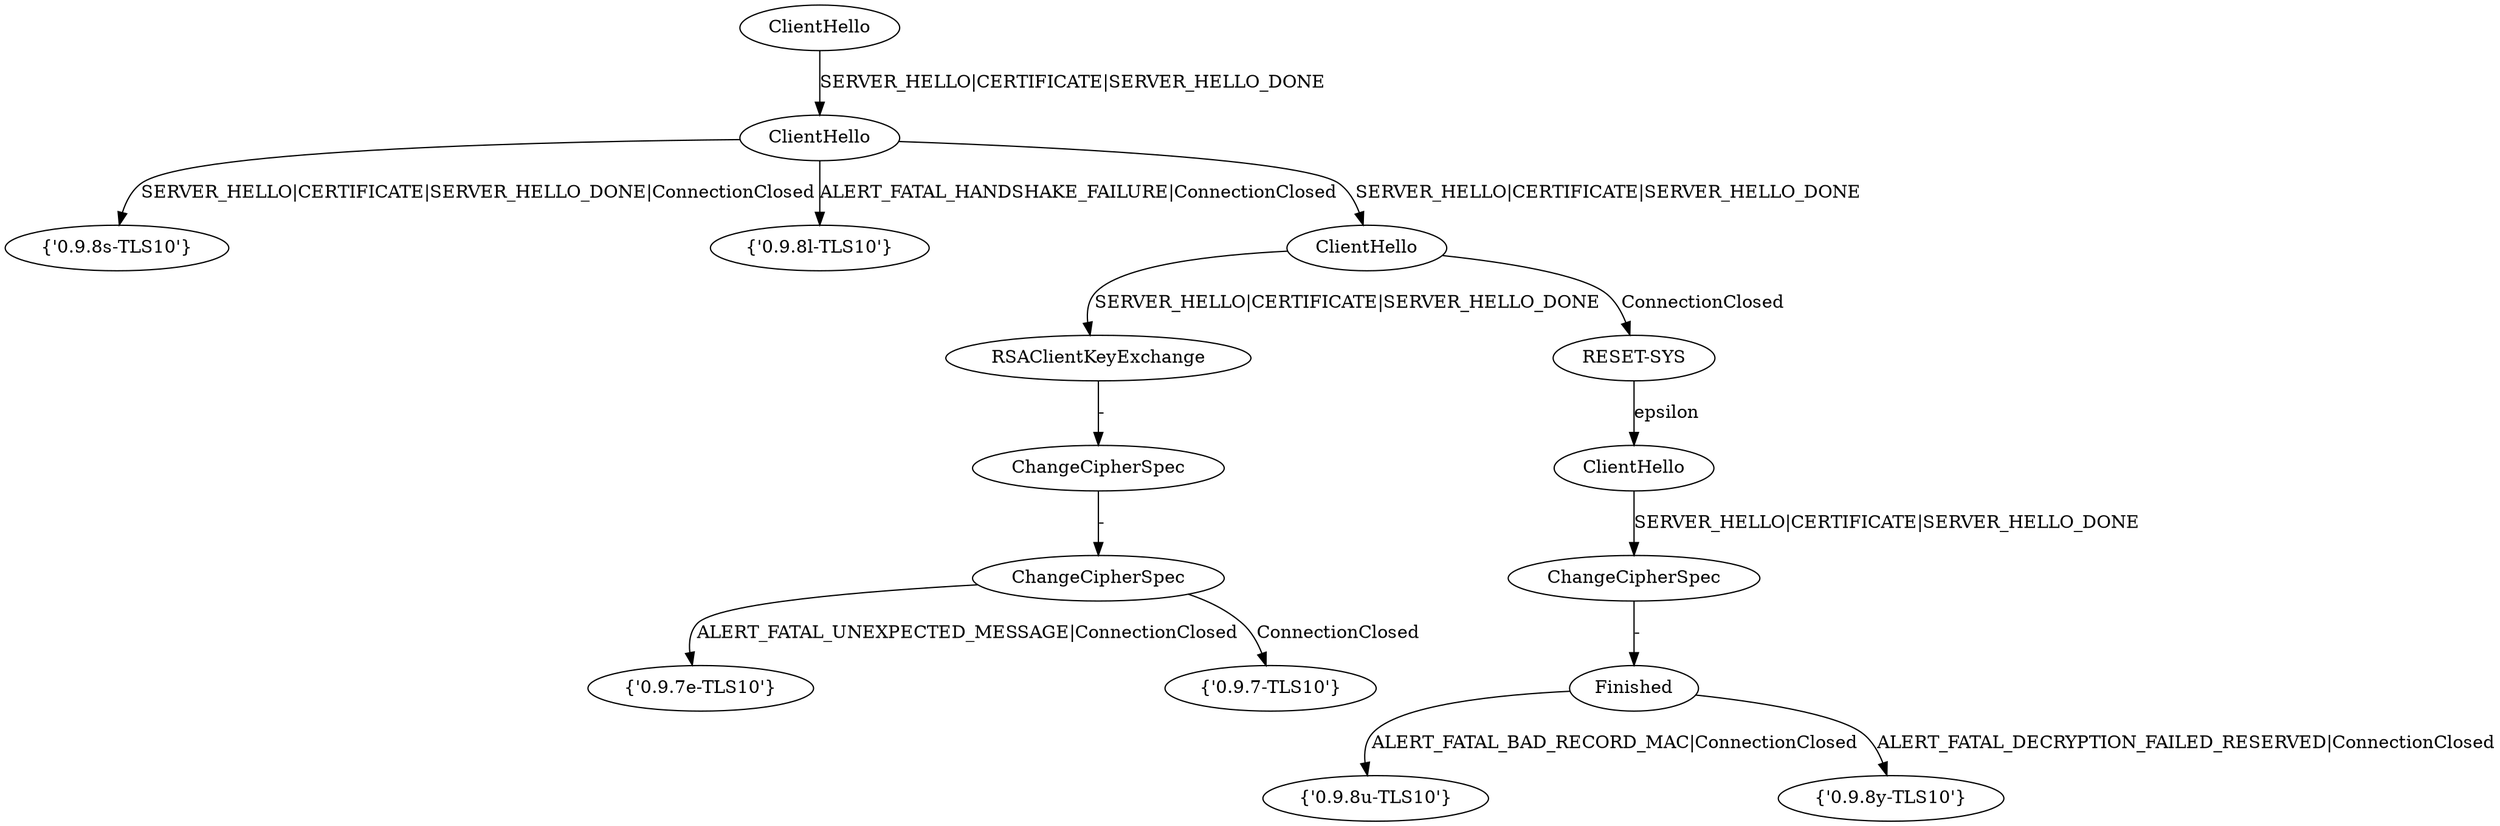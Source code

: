 digraph "" {
	node [label="\N"];
	a0	[label=ClientHello];
	a1	[label=ClientHello];
	a0 -> a1	[key=0,
		label="SERVER_HELLO|CERTIFICATE|SERVER_HELLO_DONE"];
	a2	[label="{'0.9.8s-TLS10'}"];
	a1 -> a2	[key=0,
		label="SERVER_HELLO|CERTIFICATE|SERVER_HELLO_DONE|ConnectionClosed"];
	a3	[label="{'0.9.8l-TLS10'}"];
	a1 -> a3	[key=0,
		label="ALERT_FATAL_HANDSHAKE_FAILURE|ConnectionClosed"];
	a11	[label=ClientHello];
	a1 -> a11	[key=0,
		label="SERVER_HELLO|CERTIFICATE|SERVER_HELLO_DONE"];
	a48	[label=RSAClientKeyExchange];
	a11 -> a48	[key=0,
		label="SERVER_HELLO|CERTIFICATE|SERVER_HELLO_DONE"];
	a73	[label="RESET-SYS"];
	a11 -> a73	[key=0,
		label=ConnectionClosed];
	a49	[label=ChangeCipherSpec];
	a48 -> a49	[key=0,
		label="-"];
	a50	[label=ChangeCipherSpec];
	a49 -> a50	[key=0,
		label="-"];
	a55	[label="{'0.9.7e-TLS10'}"];
	a50 -> a55	[key=0,
		label="ALERT_FATAL_UNEXPECTED_MESSAGE|ConnectionClosed"];
	a56	[label="{'0.9.7-TLS10'}"];
	a50 -> a56	[key=0,
		label=ConnectionClosed];
	a74	[label=ClientHello];
	a73 -> a74	[key=0,
		label=epsilon];
	a75	[label=ChangeCipherSpec];
	a74 -> a75	[key=0,
		label="SERVER_HELLO|CERTIFICATE|SERVER_HELLO_DONE"];
	a76	[label=Finished];
	a75 -> a76	[key=0,
		label="-"];
	a77	[label="{'0.9.8u-TLS10'}"];
	a76 -> a77	[key=0,
		label="ALERT_FATAL_BAD_RECORD_MAC|ConnectionClosed"];
	a78	[label="{'0.9.8y-TLS10'}"];
	a76 -> a78	[key=0,
		label="ALERT_FATAL_DECRYPTION_FAILED_RESERVED|ConnectionClosed"];
}
